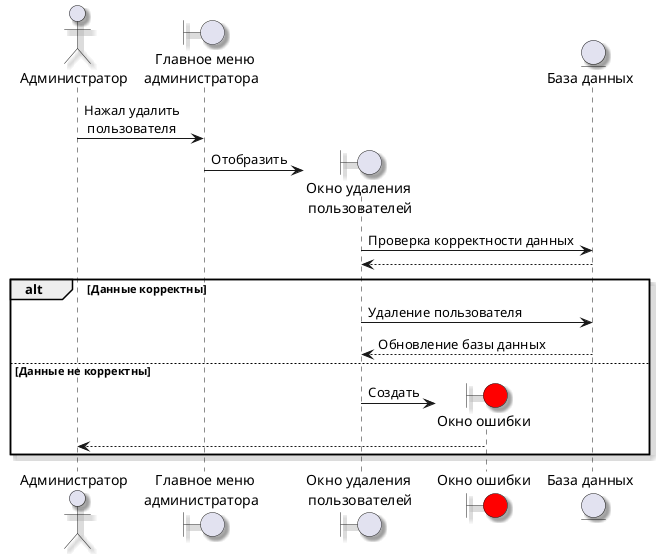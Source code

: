 @startuml
skinparam Shadowing true
actor "Администратор" as admin
boundary "  Главное меню\nадминистратора" as mainMenuAd
boundary "Окно удаления\n пользователей" as removeUserWindow 
boundary "Окно ошибки" as errorWindow #Red

entity "База данных" as fs

admin -> mainMenuAd : Нажал удалить\n пользователя
mainMenuAd -> removeUserWindow **: Отобразить
removeUserWindow -> fs : Проверка корректности данных
fs --> removeUserWindow

alt Данные корректны
    removeUserWindow -> fs : Удаление пользователя
    fs --> removeUserWindow : Обновление базы данных
else Данные не корректны
    removeUserWindow -> errorWindow ** : Создать
    errorWindow --> admin
end

@enduml